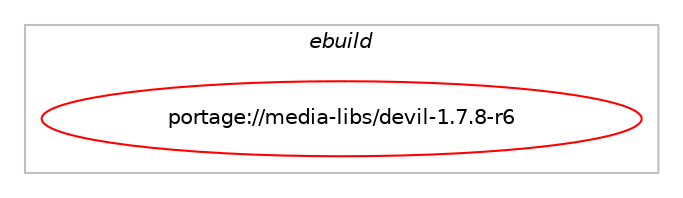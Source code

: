 digraph prolog {

# *************
# Graph options
# *************

newrank=true;
concentrate=true;
compound=true;
graph [rankdir=LR,fontname=Helvetica,fontsize=10,ranksep=1.5];#, ranksep=2.5, nodesep=0.2];
edge  [arrowhead=vee];
node  [fontname=Helvetica,fontsize=10];

# **********
# The ebuild
# **********

subgraph cluster_leftcol {
color=gray;
label=<<i>ebuild</i>>;
id [label="portage://media-libs/devil-1.7.8-r6", color=red, width=4, href="../media-libs/devil-1.7.8-r6.svg"];
}

# ****************
# The dependencies
# ****************

subgraph cluster_midcol {
color=gray;
label=<<i>dependencies</i>>;
subgraph cluster_compile {
fillcolor="#eeeeee";
style=filled;
label=<<i>compile</i>>;
# *** BEGIN UNKNOWN DEPENDENCY TYPE (TODO) ***
# id -> equal(use_conditional_group(positive,X,portage://media-libs/devil-1.7.8-r6,[package_dependency(portage://media-libs/devil-1.7.8-r6,install,no,x11-base,xorg-proto,none,[,,],[],[])]))
# *** END UNKNOWN DEPENDENCY TYPE (TODO) ***

# *** BEGIN UNKNOWN DEPENDENCY TYPE (TODO) ***
# id -> equal(use_conditional_group(positive,X,portage://media-libs/devil-1.7.8-r6,[package_dependency(portage://media-libs/devil-1.7.8-r6,install,no,x11-libs,libXext,none,[,,],[],[]),package_dependency(portage://media-libs/devil-1.7.8-r6,install,no,x11-libs,libX11,none,[,,],[],[]),package_dependency(portage://media-libs/devil-1.7.8-r6,install,no,x11-libs,libXrender,none,[,,],[],[])]))
# *** END UNKNOWN DEPENDENCY TYPE (TODO) ***

# *** BEGIN UNKNOWN DEPENDENCY TYPE (TODO) ***
# id -> equal(use_conditional_group(positive,allegro,portage://media-libs/devil-1.7.8-r6,[package_dependency(portage://media-libs/devil-1.7.8-r6,install,no,media-libs,allegro,none,[,,],[slot(0)],[])]))
# *** END UNKNOWN DEPENDENCY TYPE (TODO) ***

# *** BEGIN UNKNOWN DEPENDENCY TYPE (TODO) ***
# id -> equal(use_conditional_group(positive,gif,portage://media-libs/devil-1.7.8-r6,[package_dependency(portage://media-libs/devil-1.7.8-r6,install,no,media-libs,giflib,none,[,,],any_same_slot,[])]))
# *** END UNKNOWN DEPENDENCY TYPE (TODO) ***

# *** BEGIN UNKNOWN DEPENDENCY TYPE (TODO) ***
# id -> equal(use_conditional_group(positive,glut,portage://media-libs/devil-1.7.8-r6,[package_dependency(portage://media-libs/devil-1.7.8-r6,install,no,media-libs,freeglut,none,[,,],[],[])]))
# *** END UNKNOWN DEPENDENCY TYPE (TODO) ***

# *** BEGIN UNKNOWN DEPENDENCY TYPE (TODO) ***
# id -> equal(use_conditional_group(positive,jpeg,portage://media-libs/devil-1.7.8-r6,[package_dependency(portage://media-libs/devil-1.7.8-r6,install,no,media-libs,libjpeg-turbo,none,[,,],any_same_slot,[])]))
# *** END UNKNOWN DEPENDENCY TYPE (TODO) ***

# *** BEGIN UNKNOWN DEPENDENCY TYPE (TODO) ***
# id -> equal(use_conditional_group(positive,mng,portage://media-libs/devil-1.7.8-r6,[package_dependency(portage://media-libs/devil-1.7.8-r6,install,no,media-libs,libmng,none,[,,],any_same_slot,[])]))
# *** END UNKNOWN DEPENDENCY TYPE (TODO) ***

# *** BEGIN UNKNOWN DEPENDENCY TYPE (TODO) ***
# id -> equal(use_conditional_group(positive,opengl,portage://media-libs/devil-1.7.8-r6,[package_dependency(portage://media-libs/devil-1.7.8-r6,install,no,virtual,opengl,none,[,,],[],[]),package_dependency(portage://media-libs/devil-1.7.8-r6,install,no,virtual,glu,none,[,,],[],[])]))
# *** END UNKNOWN DEPENDENCY TYPE (TODO) ***

# *** BEGIN UNKNOWN DEPENDENCY TYPE (TODO) ***
# id -> equal(use_conditional_group(positive,png,portage://media-libs/devil-1.7.8-r6,[package_dependency(portage://media-libs/devil-1.7.8-r6,install,no,media-libs,libpng,none,[,,],any_same_slot,[])]))
# *** END UNKNOWN DEPENDENCY TYPE (TODO) ***

# *** BEGIN UNKNOWN DEPENDENCY TYPE (TODO) ***
# id -> equal(use_conditional_group(positive,sdl,portage://media-libs/devil-1.7.8-r6,[package_dependency(portage://media-libs/devil-1.7.8-r6,install,no,media-libs,libsdl,none,[,,],[],[])]))
# *** END UNKNOWN DEPENDENCY TYPE (TODO) ***

# *** BEGIN UNKNOWN DEPENDENCY TYPE (TODO) ***
# id -> equal(use_conditional_group(positive,tiff,portage://media-libs/devil-1.7.8-r6,[package_dependency(portage://media-libs/devil-1.7.8-r6,install,no,media-libs,tiff,none,[,,],any_same_slot,[])]))
# *** END UNKNOWN DEPENDENCY TYPE (TODO) ***

# *** BEGIN UNKNOWN DEPENDENCY TYPE (TODO) ***
# id -> equal(use_conditional_group(positive,xpm,portage://media-libs/devil-1.7.8-r6,[package_dependency(portage://media-libs/devil-1.7.8-r6,install,no,x11-libs,libXpm,none,[,,],[],[])]))
# *** END UNKNOWN DEPENDENCY TYPE (TODO) ***

}
subgraph cluster_compileandrun {
fillcolor="#eeeeee";
style=filled;
label=<<i>compile and run</i>>;
}
subgraph cluster_run {
fillcolor="#eeeeee";
style=filled;
label=<<i>run</i>>;
# *** BEGIN UNKNOWN DEPENDENCY TYPE (TODO) ***
# id -> equal(use_conditional_group(positive,X,portage://media-libs/devil-1.7.8-r6,[package_dependency(portage://media-libs/devil-1.7.8-r6,run,no,x11-libs,libXext,none,[,,],[],[]),package_dependency(portage://media-libs/devil-1.7.8-r6,run,no,x11-libs,libX11,none,[,,],[],[]),package_dependency(portage://media-libs/devil-1.7.8-r6,run,no,x11-libs,libXrender,none,[,,],[],[])]))
# *** END UNKNOWN DEPENDENCY TYPE (TODO) ***

# *** BEGIN UNKNOWN DEPENDENCY TYPE (TODO) ***
# id -> equal(use_conditional_group(positive,allegro,portage://media-libs/devil-1.7.8-r6,[package_dependency(portage://media-libs/devil-1.7.8-r6,run,no,media-libs,allegro,none,[,,],[slot(0)],[])]))
# *** END UNKNOWN DEPENDENCY TYPE (TODO) ***

# *** BEGIN UNKNOWN DEPENDENCY TYPE (TODO) ***
# id -> equal(use_conditional_group(positive,gif,portage://media-libs/devil-1.7.8-r6,[package_dependency(portage://media-libs/devil-1.7.8-r6,run,no,media-libs,giflib,none,[,,],any_same_slot,[])]))
# *** END UNKNOWN DEPENDENCY TYPE (TODO) ***

# *** BEGIN UNKNOWN DEPENDENCY TYPE (TODO) ***
# id -> equal(use_conditional_group(positive,glut,portage://media-libs/devil-1.7.8-r6,[package_dependency(portage://media-libs/devil-1.7.8-r6,run,no,media-libs,freeglut,none,[,,],[],[])]))
# *** END UNKNOWN DEPENDENCY TYPE (TODO) ***

# *** BEGIN UNKNOWN DEPENDENCY TYPE (TODO) ***
# id -> equal(use_conditional_group(positive,jpeg,portage://media-libs/devil-1.7.8-r6,[package_dependency(portage://media-libs/devil-1.7.8-r6,run,no,media-libs,libjpeg-turbo,none,[,,],any_same_slot,[])]))
# *** END UNKNOWN DEPENDENCY TYPE (TODO) ***

# *** BEGIN UNKNOWN DEPENDENCY TYPE (TODO) ***
# id -> equal(use_conditional_group(positive,mng,portage://media-libs/devil-1.7.8-r6,[package_dependency(portage://media-libs/devil-1.7.8-r6,run,no,media-libs,libmng,none,[,,],any_same_slot,[])]))
# *** END UNKNOWN DEPENDENCY TYPE (TODO) ***

# *** BEGIN UNKNOWN DEPENDENCY TYPE (TODO) ***
# id -> equal(use_conditional_group(positive,opengl,portage://media-libs/devil-1.7.8-r6,[package_dependency(portage://media-libs/devil-1.7.8-r6,run,no,virtual,opengl,none,[,,],[],[]),package_dependency(portage://media-libs/devil-1.7.8-r6,run,no,virtual,glu,none,[,,],[],[])]))
# *** END UNKNOWN DEPENDENCY TYPE (TODO) ***

# *** BEGIN UNKNOWN DEPENDENCY TYPE (TODO) ***
# id -> equal(use_conditional_group(positive,png,portage://media-libs/devil-1.7.8-r6,[package_dependency(portage://media-libs/devil-1.7.8-r6,run,no,media-libs,libpng,none,[,,],any_same_slot,[])]))
# *** END UNKNOWN DEPENDENCY TYPE (TODO) ***

# *** BEGIN UNKNOWN DEPENDENCY TYPE (TODO) ***
# id -> equal(use_conditional_group(positive,sdl,portage://media-libs/devil-1.7.8-r6,[package_dependency(portage://media-libs/devil-1.7.8-r6,run,no,media-libs,libsdl,none,[,,],[],[])]))
# *** END UNKNOWN DEPENDENCY TYPE (TODO) ***

# *** BEGIN UNKNOWN DEPENDENCY TYPE (TODO) ***
# id -> equal(use_conditional_group(positive,tiff,portage://media-libs/devil-1.7.8-r6,[package_dependency(portage://media-libs/devil-1.7.8-r6,run,no,media-libs,tiff,none,[,,],any_same_slot,[])]))
# *** END UNKNOWN DEPENDENCY TYPE (TODO) ***

# *** BEGIN UNKNOWN DEPENDENCY TYPE (TODO) ***
# id -> equal(use_conditional_group(positive,xpm,portage://media-libs/devil-1.7.8-r6,[package_dependency(portage://media-libs/devil-1.7.8-r6,run,no,x11-libs,libXpm,none,[,,],[],[])]))
# *** END UNKNOWN DEPENDENCY TYPE (TODO) ***

}
}

# **************
# The candidates
# **************

subgraph cluster_choices {
rank=same;
color=gray;
label=<<i>candidates</i>>;

}

}

